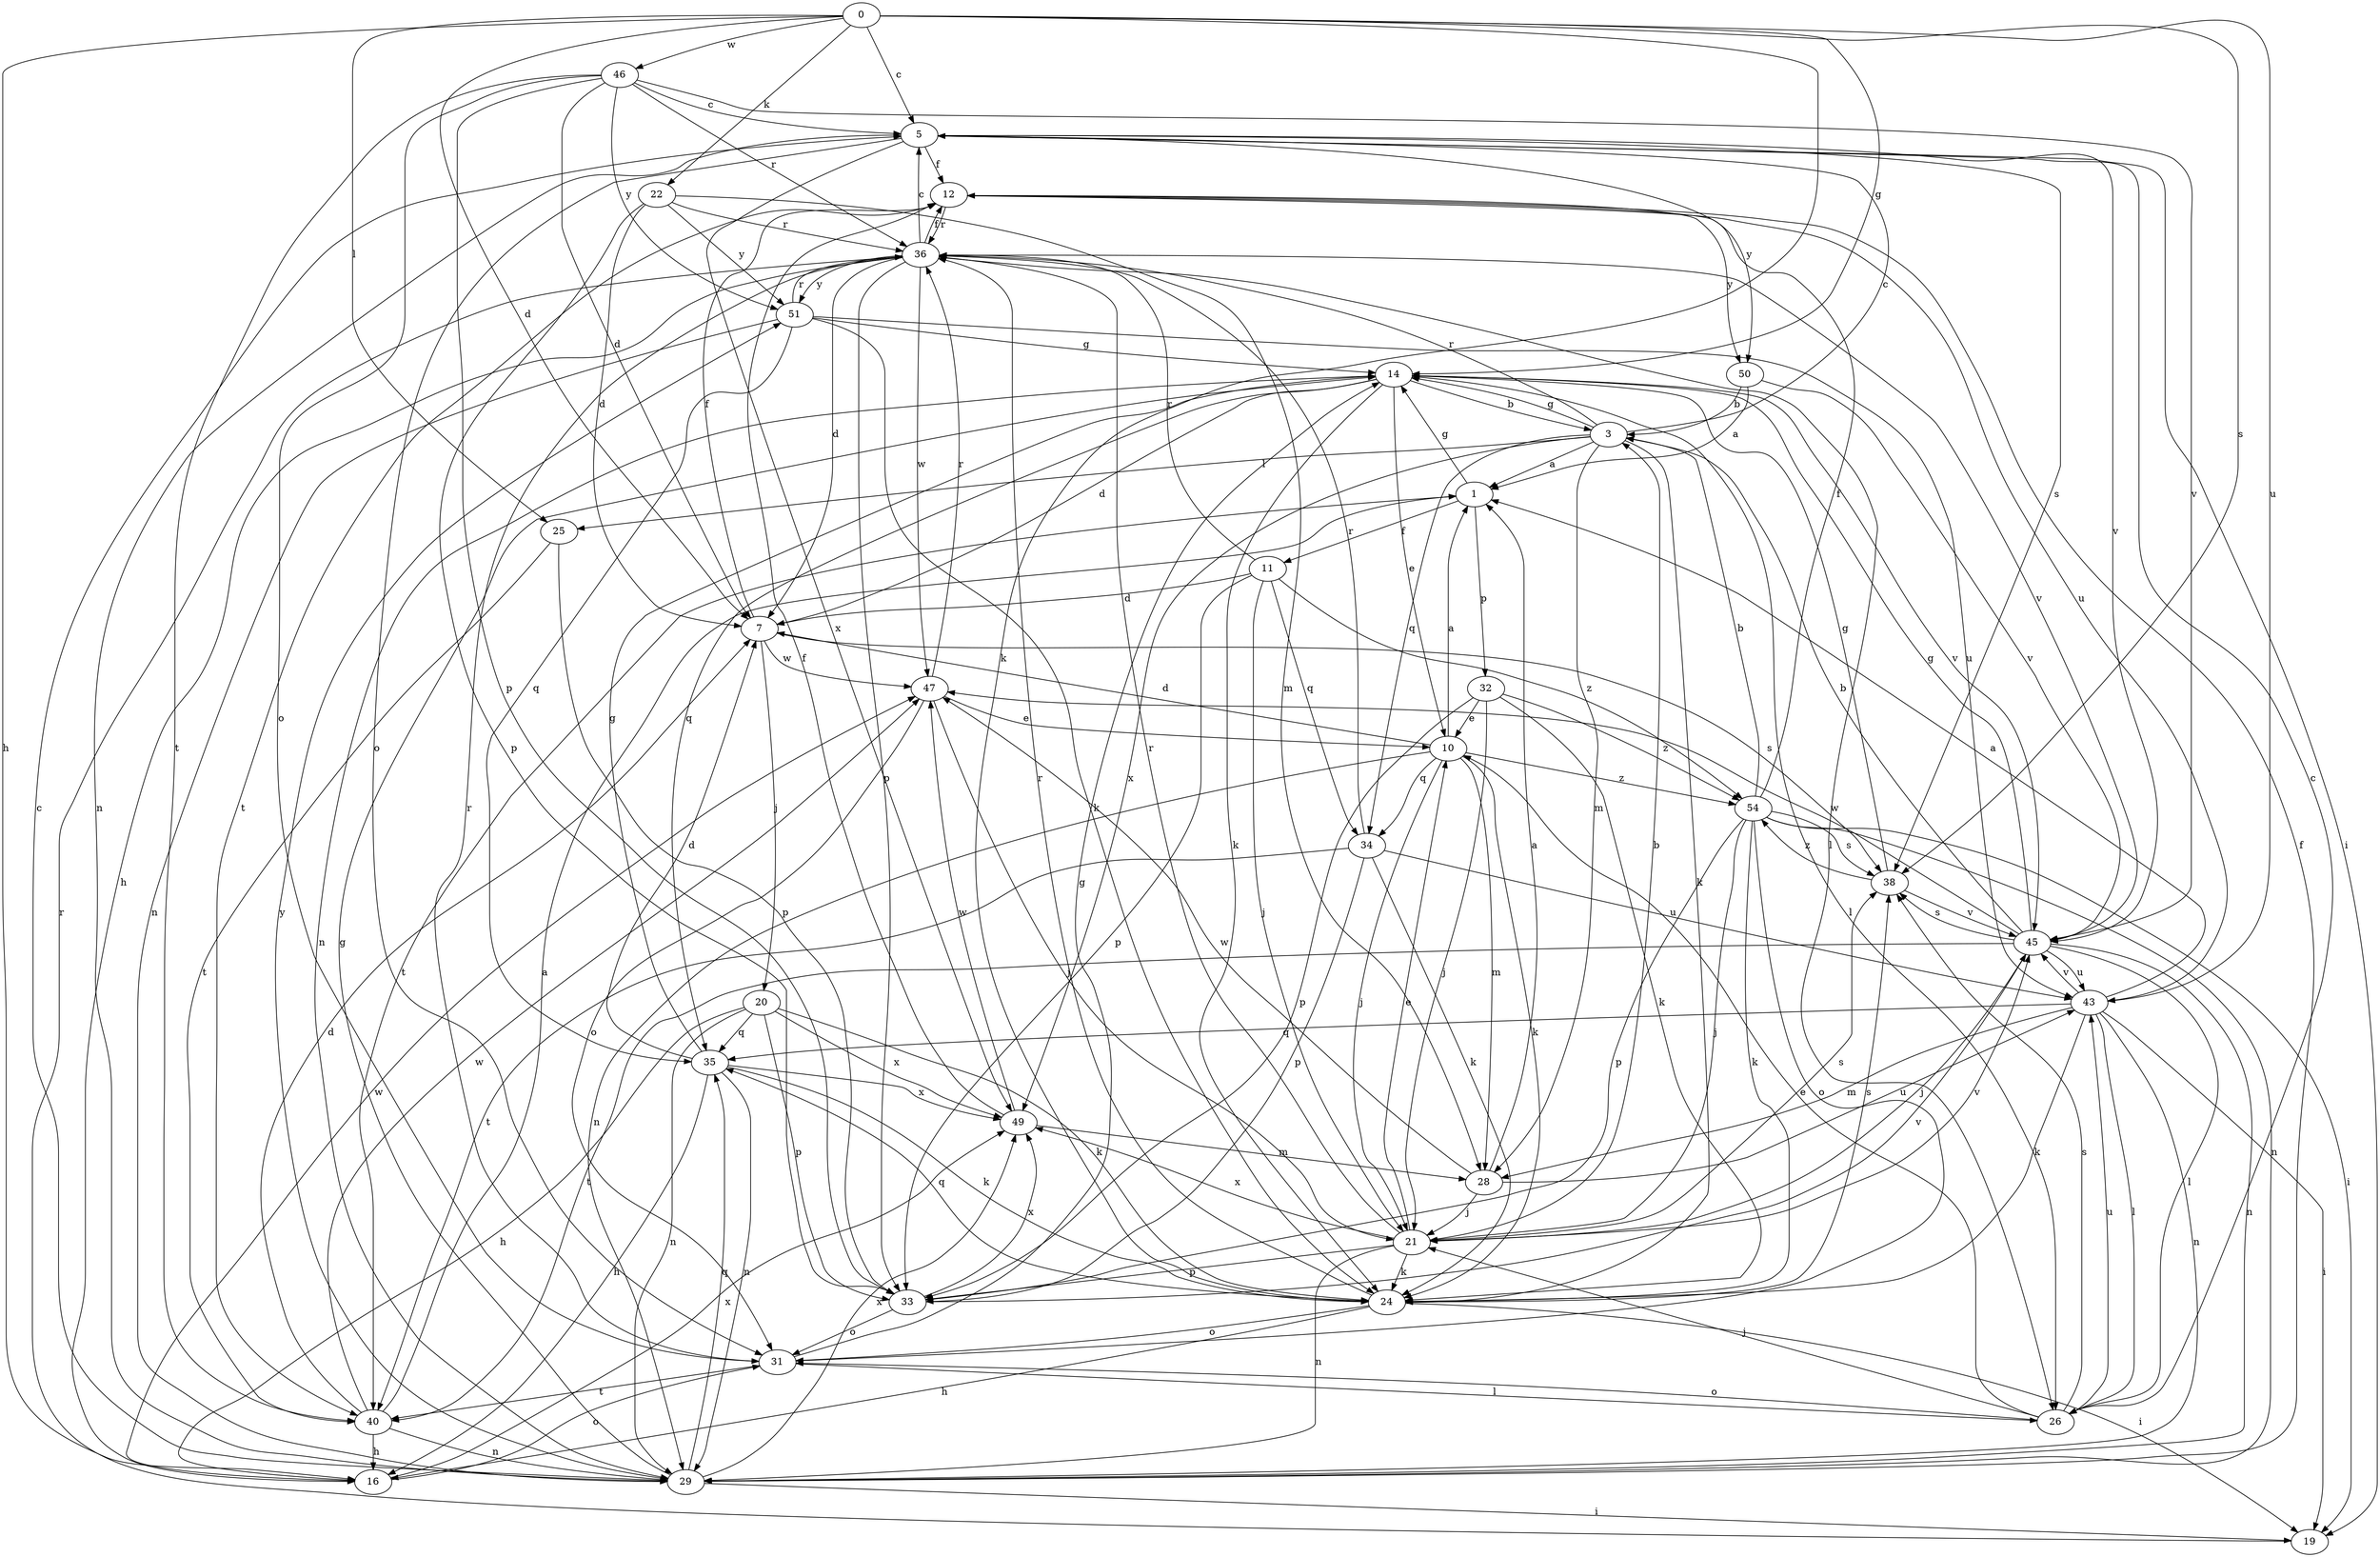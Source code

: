 strict digraph  {
0;
1;
3;
5;
7;
10;
11;
12;
14;
16;
19;
20;
21;
22;
24;
25;
26;
28;
29;
31;
32;
33;
34;
35;
36;
38;
40;
43;
45;
46;
47;
49;
50;
51;
54;
0 -> 5  [label=c];
0 -> 7  [label=d];
0 -> 14  [label=g];
0 -> 16  [label=h];
0 -> 22  [label=k];
0 -> 24  [label=k];
0 -> 25  [label=l];
0 -> 38  [label=s];
0 -> 43  [label=u];
0 -> 46  [label=w];
1 -> 11  [label=f];
1 -> 14  [label=g];
1 -> 32  [label=p];
1 -> 40  [label=t];
3 -> 1  [label=a];
3 -> 5  [label=c];
3 -> 14  [label=g];
3 -> 24  [label=k];
3 -> 25  [label=l];
3 -> 28  [label=m];
3 -> 34  [label=q];
3 -> 36  [label=r];
3 -> 49  [label=x];
5 -> 12  [label=f];
5 -> 19  [label=i];
5 -> 29  [label=n];
5 -> 31  [label=o];
5 -> 38  [label=s];
5 -> 45  [label=v];
5 -> 49  [label=x];
5 -> 50  [label=y];
7 -> 12  [label=f];
7 -> 20  [label=j];
7 -> 38  [label=s];
7 -> 47  [label=w];
10 -> 1  [label=a];
10 -> 7  [label=d];
10 -> 21  [label=j];
10 -> 24  [label=k];
10 -> 28  [label=m];
10 -> 29  [label=n];
10 -> 34  [label=q];
10 -> 54  [label=z];
11 -> 7  [label=d];
11 -> 21  [label=j];
11 -> 33  [label=p];
11 -> 34  [label=q];
11 -> 36  [label=r];
11 -> 54  [label=z];
12 -> 36  [label=r];
12 -> 40  [label=t];
12 -> 43  [label=u];
12 -> 50  [label=y];
14 -> 3  [label=b];
14 -> 7  [label=d];
14 -> 10  [label=e];
14 -> 24  [label=k];
14 -> 26  [label=l];
14 -> 29  [label=n];
14 -> 35  [label=q];
14 -> 45  [label=v];
16 -> 31  [label=o];
16 -> 47  [label=w];
16 -> 49  [label=x];
19 -> 36  [label=r];
20 -> 16  [label=h];
20 -> 24  [label=k];
20 -> 29  [label=n];
20 -> 33  [label=p];
20 -> 35  [label=q];
20 -> 49  [label=x];
21 -> 3  [label=b];
21 -> 10  [label=e];
21 -> 24  [label=k];
21 -> 29  [label=n];
21 -> 33  [label=p];
21 -> 36  [label=r];
21 -> 38  [label=s];
21 -> 45  [label=v];
21 -> 49  [label=x];
22 -> 7  [label=d];
22 -> 28  [label=m];
22 -> 33  [label=p];
22 -> 36  [label=r];
22 -> 51  [label=y];
24 -> 16  [label=h];
24 -> 19  [label=i];
24 -> 31  [label=o];
24 -> 35  [label=q];
24 -> 36  [label=r];
24 -> 38  [label=s];
25 -> 33  [label=p];
25 -> 40  [label=t];
26 -> 5  [label=c];
26 -> 10  [label=e];
26 -> 21  [label=j];
26 -> 31  [label=o];
26 -> 38  [label=s];
26 -> 43  [label=u];
28 -> 1  [label=a];
28 -> 21  [label=j];
28 -> 43  [label=u];
28 -> 47  [label=w];
29 -> 5  [label=c];
29 -> 12  [label=f];
29 -> 14  [label=g];
29 -> 19  [label=i];
29 -> 35  [label=q];
29 -> 49  [label=x];
29 -> 51  [label=y];
31 -> 14  [label=g];
31 -> 26  [label=l];
31 -> 36  [label=r];
31 -> 40  [label=t];
32 -> 10  [label=e];
32 -> 21  [label=j];
32 -> 24  [label=k];
32 -> 33  [label=p];
32 -> 54  [label=z];
33 -> 31  [label=o];
33 -> 45  [label=v];
33 -> 49  [label=x];
34 -> 24  [label=k];
34 -> 33  [label=p];
34 -> 36  [label=r];
34 -> 40  [label=t];
34 -> 43  [label=u];
35 -> 7  [label=d];
35 -> 14  [label=g];
35 -> 16  [label=h];
35 -> 24  [label=k];
35 -> 29  [label=n];
35 -> 49  [label=x];
36 -> 5  [label=c];
36 -> 7  [label=d];
36 -> 12  [label=f];
36 -> 16  [label=h];
36 -> 26  [label=l];
36 -> 33  [label=p];
36 -> 45  [label=v];
36 -> 47  [label=w];
36 -> 51  [label=y];
38 -> 14  [label=g];
38 -> 45  [label=v];
38 -> 54  [label=z];
40 -> 1  [label=a];
40 -> 7  [label=d];
40 -> 16  [label=h];
40 -> 29  [label=n];
40 -> 47  [label=w];
43 -> 1  [label=a];
43 -> 19  [label=i];
43 -> 24  [label=k];
43 -> 26  [label=l];
43 -> 28  [label=m];
43 -> 29  [label=n];
43 -> 35  [label=q];
43 -> 45  [label=v];
45 -> 3  [label=b];
45 -> 14  [label=g];
45 -> 21  [label=j];
45 -> 26  [label=l];
45 -> 29  [label=n];
45 -> 38  [label=s];
45 -> 40  [label=t];
45 -> 43  [label=u];
45 -> 47  [label=w];
46 -> 5  [label=c];
46 -> 7  [label=d];
46 -> 31  [label=o];
46 -> 33  [label=p];
46 -> 36  [label=r];
46 -> 40  [label=t];
46 -> 45  [label=v];
46 -> 51  [label=y];
47 -> 10  [label=e];
47 -> 21  [label=j];
47 -> 31  [label=o];
47 -> 36  [label=r];
49 -> 12  [label=f];
49 -> 28  [label=m];
49 -> 47  [label=w];
50 -> 1  [label=a];
50 -> 3  [label=b];
50 -> 45  [label=v];
51 -> 14  [label=g];
51 -> 24  [label=k];
51 -> 29  [label=n];
51 -> 35  [label=q];
51 -> 36  [label=r];
51 -> 43  [label=u];
54 -> 3  [label=b];
54 -> 12  [label=f];
54 -> 19  [label=i];
54 -> 21  [label=j];
54 -> 24  [label=k];
54 -> 29  [label=n];
54 -> 31  [label=o];
54 -> 33  [label=p];
54 -> 38  [label=s];
}
